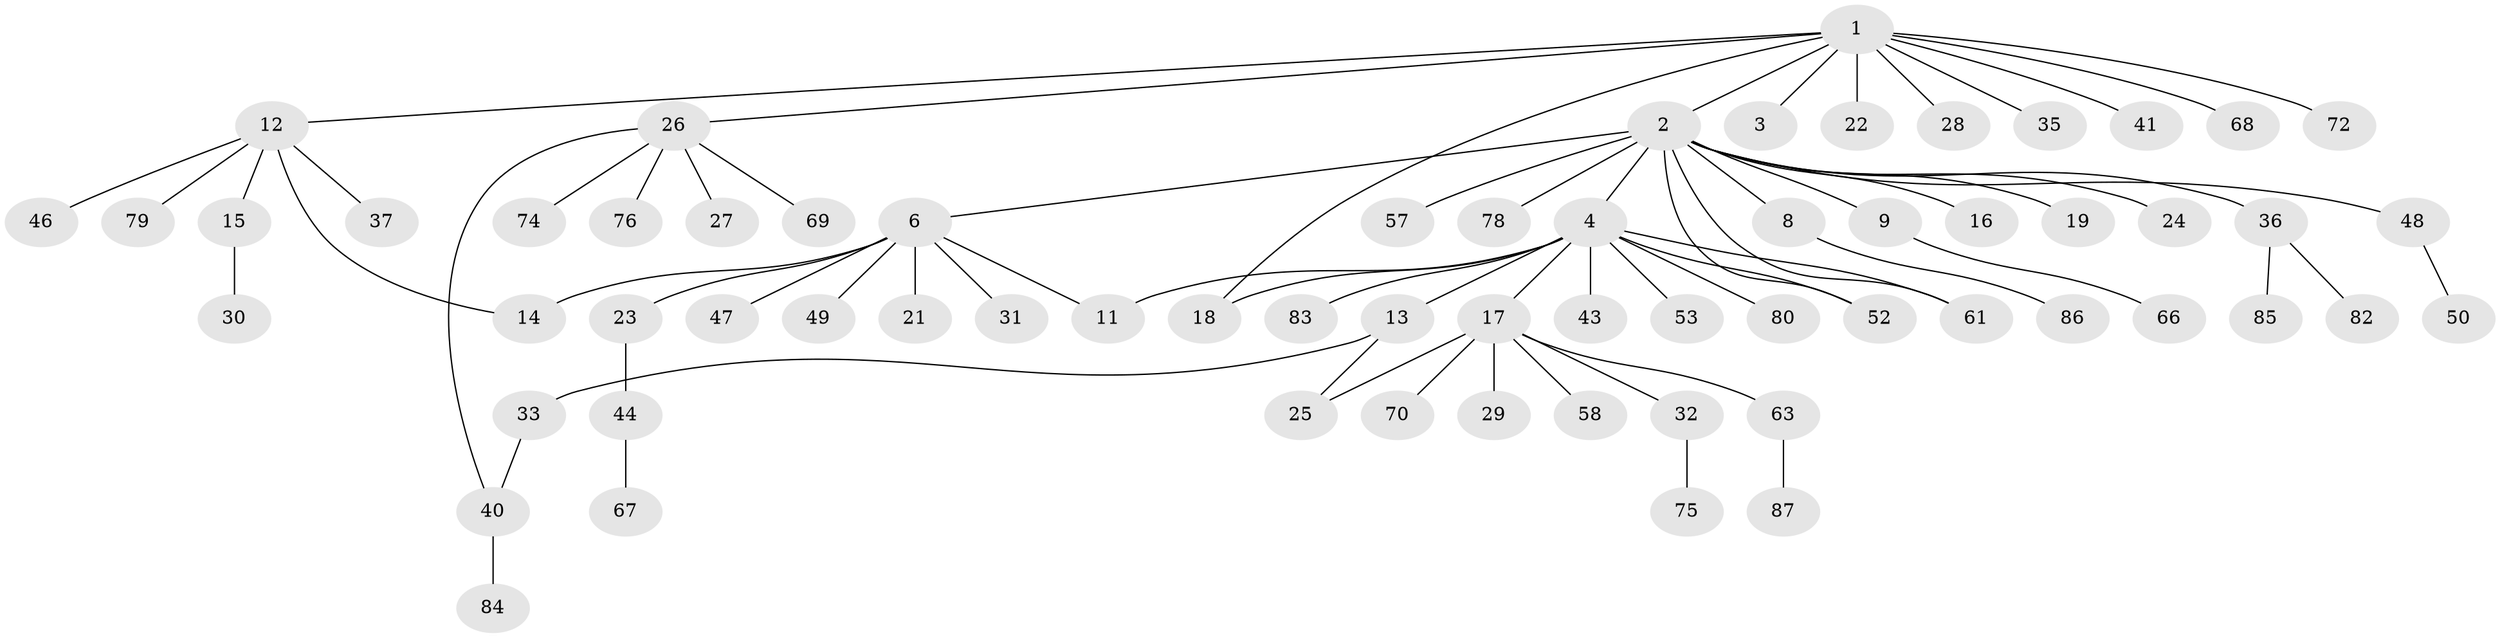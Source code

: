 // original degree distribution, {12: 0.011494252873563218, 10: 0.011494252873563218, 1: 0.6206896551724138, 8: 0.011494252873563218, 9: 0.011494252873563218, 7: 0.034482758620689655, 3: 0.11494252873563218, 2: 0.13793103448275862, 6: 0.022988505747126436, 4: 0.022988505747126436}
// Generated by graph-tools (version 1.1) at 2025/11/02/27/25 16:11:09]
// undirected, 65 vertices, 71 edges
graph export_dot {
graph [start="1"]
  node [color=gray90,style=filled];
  1 [super="+5"];
  2 [super="+7"];
  3;
  4 [super="+20"];
  6 [super="+62"];
  8 [super="+10"];
  9;
  11 [super="+64"];
  12 [super="+34"];
  13 [super="+60"];
  14 [super="+51"];
  15 [super="+39"];
  16;
  17 [super="+38"];
  18;
  19;
  21;
  22;
  23;
  24;
  25 [super="+73"];
  26 [super="+65"];
  27;
  28;
  29;
  30;
  31;
  32 [super="+42"];
  33;
  35;
  36 [super="+45"];
  37 [super="+59"];
  40 [super="+55"];
  41;
  43;
  44 [super="+56"];
  46 [super="+54"];
  47;
  48;
  49;
  50;
  52 [super="+71"];
  53;
  57 [super="+81"];
  58;
  61;
  63 [super="+77"];
  66;
  67;
  68;
  69;
  70;
  72;
  74;
  75;
  76;
  78;
  79;
  80;
  82;
  83;
  84;
  85;
  86;
  87;
  1 -- 2;
  1 -- 3;
  1 -- 12;
  1 -- 18;
  1 -- 22;
  1 -- 26;
  1 -- 28;
  1 -- 35;
  1 -- 41;
  1 -- 68;
  1 -- 72;
  2 -- 4 [weight=2];
  2 -- 6;
  2 -- 16;
  2 -- 19;
  2 -- 24;
  2 -- 36;
  2 -- 57;
  2 -- 78;
  2 -- 48;
  2 -- 52;
  2 -- 8;
  2 -- 9;
  2 -- 61;
  4 -- 13;
  4 -- 17;
  4 -- 18;
  4 -- 43;
  4 -- 52;
  4 -- 53;
  4 -- 80;
  4 -- 83;
  4 -- 11;
  4 -- 61;
  6 -- 11;
  6 -- 14;
  6 -- 21;
  6 -- 23;
  6 -- 31;
  6 -- 47;
  6 -- 49;
  8 -- 86;
  9 -- 66;
  12 -- 14;
  12 -- 15;
  12 -- 37;
  12 -- 79;
  12 -- 46;
  13 -- 25;
  13 -- 33;
  15 -- 30;
  17 -- 25;
  17 -- 29;
  17 -- 32;
  17 -- 63;
  17 -- 70;
  17 -- 58;
  23 -- 44;
  26 -- 27;
  26 -- 40;
  26 -- 69;
  26 -- 74;
  26 -- 76;
  32 -- 75;
  33 -- 40;
  36 -- 82;
  36 -- 85;
  40 -- 84;
  44 -- 67;
  48 -- 50;
  63 -- 87;
}
